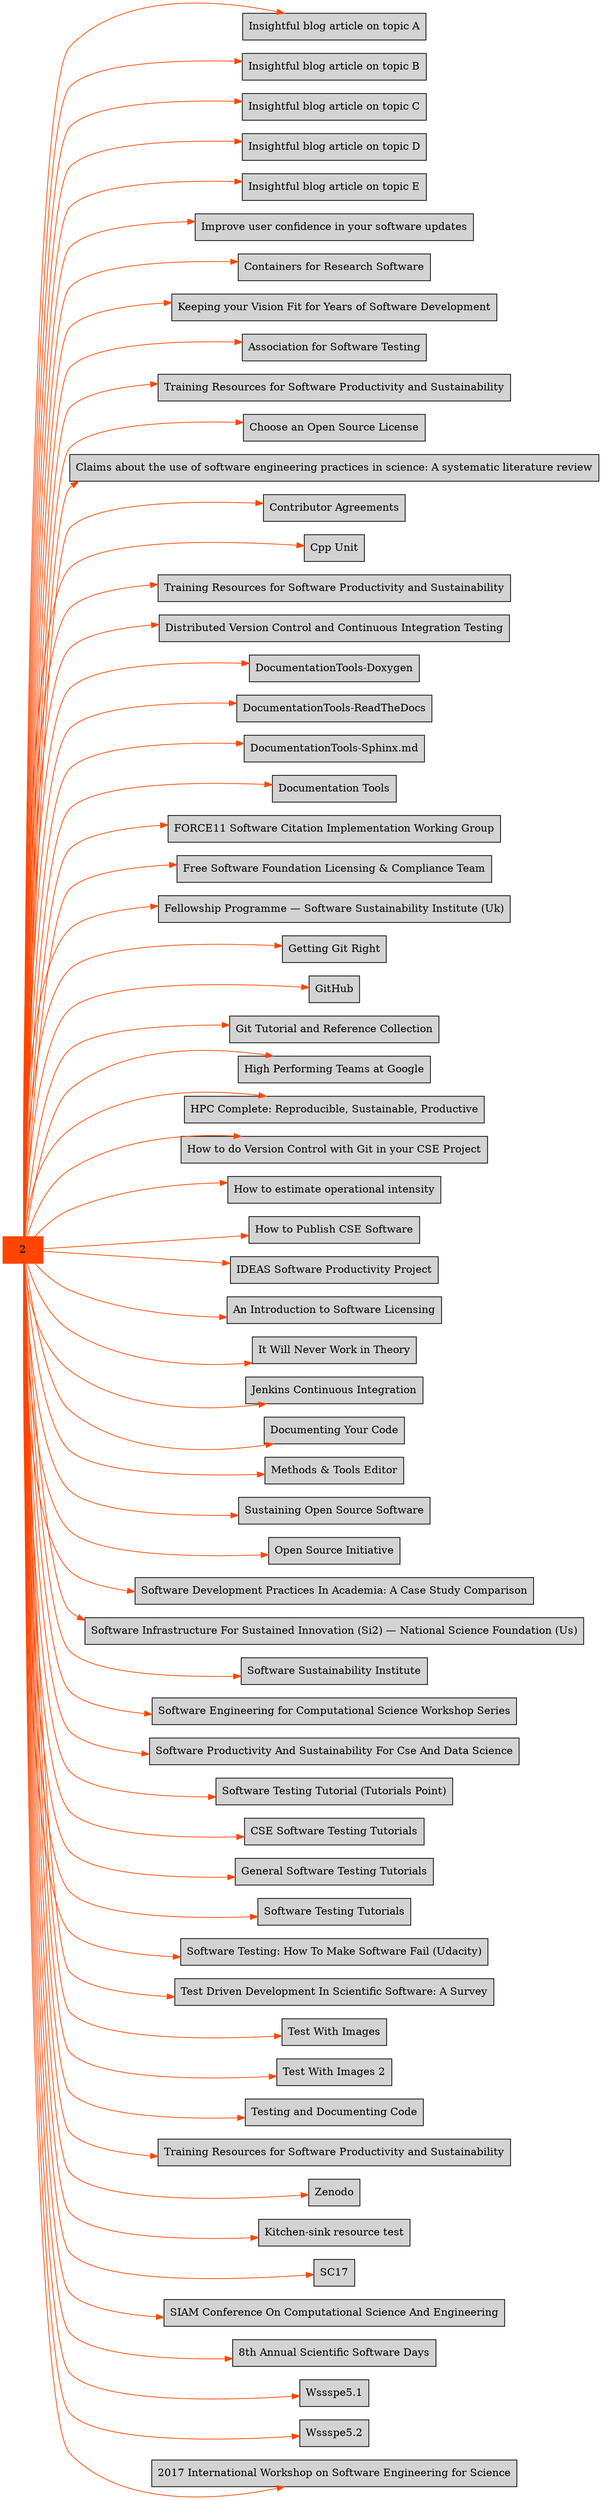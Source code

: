 digraph bettersoftware {
            rankdir = LR;
            ratio = fill;
            node [style=filled];
            node [shape = box];
"2" [colorscheme="svg" color="orangered"];
"2" ->  "BlogArticleSkeletonA.md" [colorscheme="svg" color="orangered"];
"BlogArticleSkeletonA.md" [label="Insightful blog article on topic A" URL="http://bss.parallactic.com/resources/insightful-blog-article-on-topic-a"]
"2" ->  "BlogArticleSkeletonB.md" [colorscheme="svg" color="orangered"];
"BlogArticleSkeletonB.md" [label="Insightful blog article on topic B" URL="http://bss.parallactic.com/resources/insightful-blog-article-on-topic-b"]
"2" ->  "BlogArticleSkeletonC.md" [colorscheme="svg" color="orangered"];
"BlogArticleSkeletonC.md" [label="Insightful blog article on topic C" URL="http://bss.parallactic.com/resources/insightful-blog-article-on-topic-c"]
"2" ->  "BlogArticleSkeletonD.md" [colorscheme="svg" color="orangered"];
"BlogArticleSkeletonD.md" [label="Insightful blog article on topic D" URL="http://bss.parallactic.com/resources/insightful-blog-article-on-topic-d"]
"2" ->  "BlogArticleSkeletonE.md" [colorscheme="svg" color="orangered"];
"BlogArticleSkeletonE.md" [label="Insightful blog article on topic E" URL="http://bss.parallactic.com/resources/insightful-blog-article-on-topic-e"]
"2" ->  "ImproveUserConfidenceInSwUpdates.md" [colorscheme="svg" color="orangered"];
"ImproveUserConfidenceInSwUpdates.md" [label="Improve user confidence in your software updates" URL="http://bss.parallactic.com/resources/improve-user-confidence-in-your-software-updates"]
"2" ->  "ContainersForResearchSw.md" [colorscheme="svg" color="orangered"];
"ContainersForResearchSw.md" [label="Containers for Research Software" URL="http://bss.parallactic.com/resources/containers-for-research-software"]
"2" ->  "VisionFitnessForSoftwareProductivity.md" [colorscheme="svg" color="orangered"];
"VisionFitnessForSoftwareProductivity.md" [label="Keeping your Vision Fit for Years of Software Development" URL="http://bss.parallactic.com/resources/keeping-your-vision-fit-for-years-of-software-development"]
"2" ->  "AssociationForSoftwareTesting.md" [colorscheme="svg" color="orangered"];
"AssociationForSoftwareTesting.md" [label="Association for Software Testing" URL="http://bss.parallactic.com/resources/association-for-software-testing"]
"2" ->  "BestPracticesForHPCSwDevelopersWebinarSeries.md" [colorscheme="svg" color="orangered"];
"BestPracticesForHPCSwDevelopersWebinarSeries.md" [label="Training Resources for Software Productivity and Sustainability" URL="http://bss.parallactic.com/resources/training-resources-for-software-productivity-and-sustainability"]
"2" ->  "ChooseALicense.md" [colorscheme="svg" color="orangered"];
"ChooseALicense.md" [label="Choose an Open Source License" URL="http://bss.parallactic.com/resources/choose-an-open-source-license"]
"2" ->  "ClaimsAboutSoftwareEnginScienceReview.md" [colorscheme="svg" color="orangered"];
"ClaimsAboutSoftwareEnginScienceReview.md" [label="Claims about the use of software engineering practices in science: A systematic literature review", URL="http://bss.parallactic.com/resources/claims-about-the-use-of-software-engineering-practices-in-science-a-systematic-literature-review"]
"2" ->  "ContributorAgreements.md" [colorscheme="svg" color="orangered"];
"ContributorAgreements.md" [label="Contributor Agreements" URL="http://bss.parallactic.com/resources/contributor-agreements"]
"2" ->  "CppUnit.md" [colorscheme="svg" color="orangered"];
"CppUnit.md" [label="Cpp Unit" URL="http://bss.parallactic.com/resources/cpp-unit"]
"2" ->  "CseCollaborationThroughSoftwareImprovingProductivityAndSustainability.SIAM-CSE17.md" [colorscheme="svg" color="orangered"];
"CseCollaborationThroughSoftwareImprovingProductivityAndSustainability.SIAM-CSE17.md" [label="Training Resources for Software Productivity and Sustainability" URL="http://bss.parallactic.com/resources/training-resources-for-software-productivity-and-sustainability"]
"2" ->  "DistributedVersionControlAndContinuousIntegrationTesting.md" [colorscheme="svg" color="orangered"];
"DistributedVersionControlAndContinuousIntegrationTesting.md" [label="Distributed Version Control and Continuous Integration Testing" URL="http://bss.parallactic.com/resources/distributed-version-control-and-continuous-integration-testing"]
"2" ->  "DocumentationTools.Doxygen.md" [colorscheme="svg" color="orangered"];
"DocumentationTools.Doxygen.md" [label="DocumentationTools-Doxygen" URL="http://bss.parallactic.com/resources/kitchen-sink-resource-test"]
"2" ->  "DocumentationTools.ReadTheDocs.md" [colorscheme="svg" color="orangered"];
"DocumentationTools.ReadTheDocs.md" [label="DocumentationTools-ReadTheDocs" URL="http://bss.parallactic.com/resources/kitchen-sink-resource-test"]
"2" ->  "DocumentationTools.Sphinx.md" [colorscheme="svg" color="orangered"];
"DocumentationTools.Sphinx.md" [label="DocumentationTools-Sphinx.md" URL="http://bss.parallactic.com/resources/kitchen-sink-resource-test"]
"2" ->  "DocumentationTools.md" [colorscheme="svg" color="orangered"];
"DocumentationTools.md" [label="Documentation Tools" URL="http://bss.parallactic.com/resources/documentation-tools"]
"2" ->  "FORCE11SoftwareCitationImplementationWorkingGroup.md" [colorscheme="svg" color="orangered"];
"FORCE11SoftwareCitationImplementationWorkingGroup.md" [label="FORCE11 Software Citation Implementation Working Group" URL="http://bss.parallactic.com/resources/force11-software-citation-implementation-working-group"]
"2" ->  "FSFLicensingAndComplianceTeam.md" [colorscheme="svg" color="orangered"];
"FSFLicensingAndComplianceTeam.md" [label="Free Software Foundation Licensing & Compliance Team" URL="http://bss.parallactic.com/resources/free-software-foundation-licensing-compliance-team"]
"2" ->  "FellowshipProgrammeSoftwareSustainabilityInstituteUK.md" [colorscheme="svg" color="orangered"];
"FellowshipProgrammeSoftwareSustainabilityInstituteUK.md" [label="Fellowship Programme — Software Sustainability Institute (Uk)" URL="http://bss.parallactic.com/resources/fellowship-programme-software-sustainability-institute-uk"]
"2" ->  "GettingGitRight.md" [colorscheme="svg" color="orangered"];
"GettingGitRight.md" [label="Getting Git Right" URL="http://bss.parallactic.com/resources/getting-git-right"]
"2" ->  "GitHub.md" [colorscheme="svg" color="orangered"];
"GitHub.md" [label="GitHub" URL="http://bss.parallactic.com/resources/git-hub"]
"2" ->  "GitTutorialAndReferenceCollection.md" [colorscheme="svg" color="orangered"];
"GitTutorialAndReferenceCollection.md" [label="Git Tutorial and Reference Collection" URL="http://bss.parallactic.com/resources/git-tutorial-and-reference-collection"]
"2" ->  "GoogleHiPerfTeams.md" [colorscheme="svg" color="orangered"];
"GoogleHiPerfTeams.md" [label="High Performing Teams at Google" URL="http://bss.parallactic.com/resources/high-performing-teams-at-google"]
"2" ->  "HerouxATPESC2016.md" [colorscheme="svg" color="orangered"];
"HerouxATPESC2016.md" [label="HPC Complete: Reproducible, Sustainable, Productive" URL="http://bss.parallactic.com/resources/hpc-complete-reproducible-sustainable-productive"]
"2" ->  "HowToDoVersionControlWithGitInYourCseProject.md" [colorscheme="svg" color="orangered"];
"HowToDoVersionControlWithGitInYourCseProject.md" [label="How to do Version Control with Git in your CSE Project" URL="http://bss.parallactic.com/resources/how-to-do-version-control-with-git-in-your-cse-project"]
"2" ->  "HowToEstimateOperationalIntensity.md" [colorscheme="svg" color="orangered"];
"HowToEstimateOperationalIntensity.md" [label="How to estimate operational intensity" URL="http://bss.parallactic.com/resources/how-to-estimate-operational-intensity"]
"2" ->  "HowToPublishCseSw.md" [colorscheme="svg" color="orangered"];
"HowToPublishCseSw.md" [label="How to Publish CSE Software" URL="http://bss.parallactic.com/resources/how-to-publish-cse-software"]
"2" ->  "IDEASSoftwareProductivityProject.md" [colorscheme="svg" color="orangered"];
"IDEASSoftwareProductivityProject.md" [label="IDEAS Software Productivity Project" URL="http://bss.parallactic.com/resources/ideas-software-productivity-project"]
"2" ->  "IntroToSoftwareLicensing.md" [colorscheme="svg" color="orangered"];
"IntroToSoftwareLicensing.md" [label="An Introduction to Software Licensing" URL="http://bss.parallactic.com/resources/an-introduction-to-software-licensing"]
"2" ->  "ItWillNeverWorkInTheory.md" [colorscheme="svg" color="orangered"];
"ItWillNeverWorkInTheory.md" [label="It Will Never Work in Theory" URL="http://bss.parallactic.com/resources/it-will-never-work-in-theory"]
"2" ->  "JenkinsCI.md" [colorscheme="svg" color="orangered"];
"JenkinsCI.md" [label="Jenkins Continuous Integration" URL="http://bss.parallactic.com/resources/jenkins-continuous-integration"]
"2" ->  "KlinvexATPESC2016.md" [colorscheme="svg" color="orangered"];
"KlinvexATPESC2016.md" [label="Documenting Your Code" URL="http://bss.parallactic.com/resources/documenting-your-code"]
"2" ->  "MethodsAndToolsEditor.md" [colorscheme="svg" color="orangered"];
"MethodsAndToolsEditor.md" [label="Methods & Tools Editor" URL="http://bss.parallactic.com/resources/methods-tools-editor"]
"2" ->  "OSSSustainabilityResources.md" [colorscheme="svg" color="orangered"];
"OSSSustainabilityResources.md" [label="Sustaining Open Source Software" URL="http://bss.parallactic.com/resources/sustaining-open-source-software"]
"2" ->  "OpenSourceInitiative.md" [colorscheme="svg" color="orangered"];
"OpenSourceInitiative.md" [label="Open Source Initiative" URL="http://bss.parallactic.com/resources/open-source-initiative"]
"2" ->  "SoftwareDevelopmentPracticesInAcademiaACaseStudyComparison.md" [colorscheme="svg" color="orangered"];
"SoftwareDevelopmentPracticesInAcademiaACaseStudyComparison.md" [label="Software Development Practices In Academia: A Case Study Comparison", URL="http://bss.parallactic.com/resources/software-development-practices-in-academia-a-case-study-comparison"]
"2" ->  "SoftwareInfrastructureForSustainedInnovationSI2NationalScienceFoundationUS.md" [colorscheme="svg" color="orangered"];
"SoftwareInfrastructureForSustainedInnovationSI2NationalScienceFoundationUS.md" [label="Software Infrastructure For Sustained Innovation (Si2) — National Science Foundation (Us)" URL="http://bss.parallactic.com/resources/software-infrastructure-for-sustained-innovation-si2-national-science-foundation-us"]
"2" ->  "SoftwareSustainabilityInstitute.md" [colorscheme="svg" color="orangered"];
"SoftwareSustainabilityInstitute.md" [label="Software Sustainability Institute" URL="http://bss.parallactic.com/resources/software-sustainability-institute"]
"2" ->  "SwEngForComputationalScienceWorkshopSeries.md" [colorscheme="svg" color="orangered"];
"SwEngForComputationalScienceWorkshopSeries.md" [label="Software Engineering for Computational Science Workshop Series" URL="http://bss.parallactic.com/resources/software-engineering-for-computational-science-workshop-series"]
"2" ->  "SwProductivityAndSustainabilityForCseAndDataScience.SIAM-CSE17.md" [colorscheme="svg" color="orangered"];
"SwProductivityAndSustainabilityForCseAndDataScience.SIAM-CSE17.md" [label="Software Productivity And Sustainability For Cse And Data Science" URL="http://bss.parallactic.com/events/siam-conference-on-computational-science-and-engineering-cse17 "]
"2" ->  "SwTestingTutorialTutorialsPoint.md" [colorscheme="svg" color="orangered"];
"SwTestingTutorialTutorialsPoint.md" [label="Software Testing Tutorial (Tutorials Point)" URL="http://bss.parallactic.com/resources/software-testing-tutorial-tutorials-point"]
"2" ->  "SwTestingTutorials.Cse.md" [colorscheme="svg" color="orangered"];
"SwTestingTutorials.Cse.md" [label="CSE Software Testing Tutorials" URL="http://bss.parallactic.com/resources/software-testing-tutorials"]
"2" ->  "SwTestingTutorials.General.md" [colorscheme="svg" color="orangered"];
"SwTestingTutorials.General.md" [label="General Software Testing Tutorials" URL="http://bss.parallactic.com/resources/software-testing-tutorials"]
"2" ->  "SwTestingTutorials.md" [colorscheme="svg" color="orangered"];
"SwTestingTutorials.md" [label="Software Testing Tutorials" URL="http://bss.parallactic.com/resources/software-testing-tutorials"]
"2" ->  "SwTestingUdacity.md" [colorscheme="svg" color="orangered"];
"SwTestingUdacity.md" [label="Software Testing: How To Make Software Fail (Udacity)" URL="http://bss.parallactic.com/resources/software-testing-how-to-make-software-fail-udacity"]
"2" ->  "TestDrivenDevptInScientificSwASurvey.md" [colorscheme="svg" color="orangered"];
"TestDrivenDevptInScientificSwASurvey.md" [label="Test Driven Development In Scientific Software: A Survey" URL="http://bss.parallactic.com/resources/test-driven-development-in-scientific-software-a-survey"]
"2" ->  "TestImages.md" [colorscheme="svg" color="orangered"];
"TestImages.md" [label="Test With Images" URL="http://bss.parallactic.com/resources/test-with-images"]
"2" ->  "TestImages2.md" [colorscheme="svg" color="orangered"];
"TestImages2.md" [label="Test With Images 2\n" URL="http://bss.parallactic.com/resources/test-with-images-2 "]
"2" ->  "TestingAndDocumentingCode.md" [colorscheme="svg" color="orangered"];
"TestingAndDocumentingCode.md" [label="Testing and Documenting Code" URL="http://bss.parallactic.com/resources/testing-and-documenting-code"]
"2" ->  "Training.ProductivityAndSustainability.md" [colorscheme="svg" color="orangered"];
"Training.ProductivityAndSustainability.md" [label="Training Resources for Software Productivity and Sustainability" URL="http://bss.parallactic.com/resources/training-resources-for-software-productivity-and-sustainability"]
"2" ->  "Zenodo.md" [colorscheme="svg" color="orangered"];
"Zenodo.md" [label="Zenodo" URL="http://bss.parallactic.com/resources/zenodo"]
"2" ->  "kitchen-sink-TEST.md" [colorscheme="svg" color="orangered"];
"kitchen-sink-TEST.md" [label="Kitchen-sink resource test" URL="http://bss.parallactic.com/resources/kitchen-sink-resource-test"]
"2" ->  "Conference.SC17.md" [colorscheme="svg" color="orangered"];
"Conference.SC17.md" [label="SC17" URL="http://bss.parallactic.com/resources/sc17"]
"2" ->  "Conference.SIAM-CSE17.md" [colorscheme="svg" color="orangered"];
"Conference.SIAM-CSE17.md" [label="SIAM Conference On Computational Science And Engineering" URL="http://bss.parallactic.com/events/siam-conference-on-computational-science-and-engineering-cse17 "]
"2" ->  "Conference.ScientificSoftwareDays17.md" [colorscheme="svg" color="orangered"];
"Conference.ScientificSoftwareDays17.md" [label="8th Annual Scientific Software Days" URL="http://bss.parallactic.com/resources/8th-annual-scientific-software-days"]
"2" ->  "WSSSPE5.1.md" [colorscheme="svg" color="orangered"];
"WSSSPE5.1.md" [label="Wssspe5.1\n" URL="http://bss.parallactic.com/events/wssspe5-1"];
"2" ->  "WSSSPE5.2.md" [colorscheme="svg" color="orangered"];
"WSSSPE5.2.md" [label="Wssspe5.2\n" URL="http://bss.parallactic.com/events/wssspe5-2 "];
"2" ->  "Workshop.SE4Science17.md" [colorscheme="svg" color="orangered"];
"Workshop.SE4Science17.md" [label="2017 International Workshop on Software Engineering for Science" URL="http://bss.parallactic.com/resources/2017-international-workshop-on-software-engineering-for-science"]
}